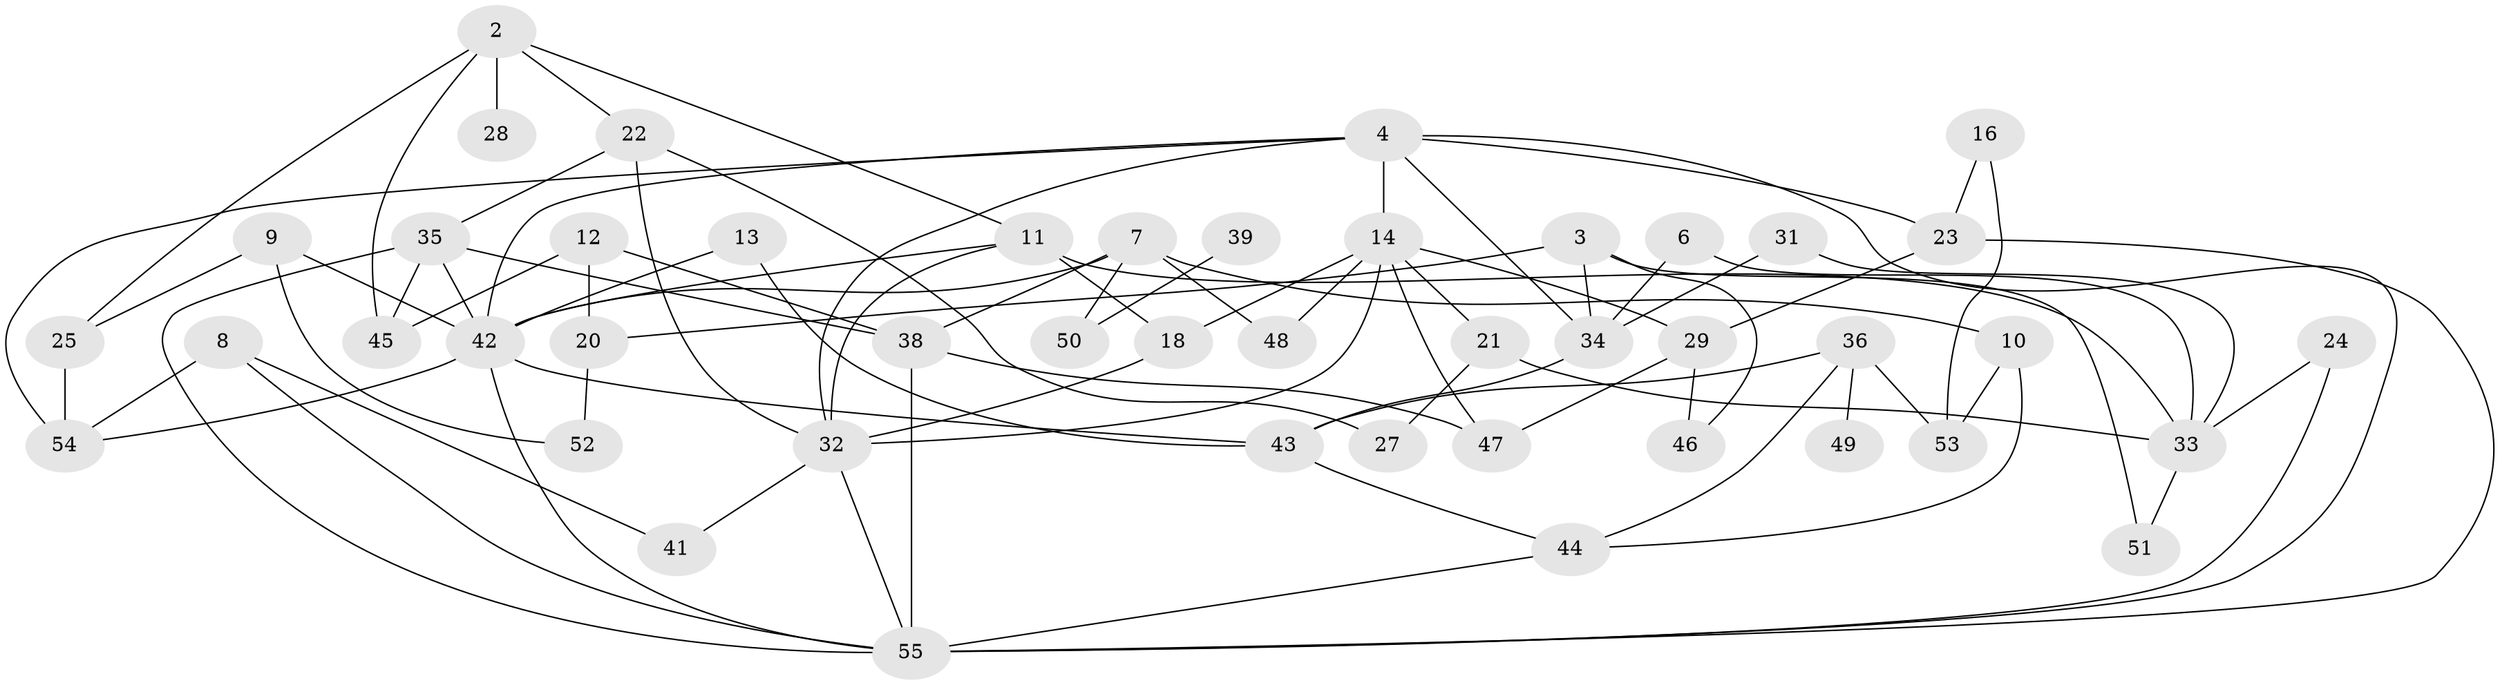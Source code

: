 // original degree distribution, {1: 0.13761467889908258, 5: 0.045871559633027525, 4: 0.22935779816513763, 2: 0.3302752293577982, 0: 0.08256880733944955, 3: 0.14678899082568808, 7: 0.01834862385321101, 6: 0.009174311926605505}
// Generated by graph-tools (version 1.1) at 2025/00/03/09/25 03:00:42]
// undirected, 46 vertices, 84 edges
graph export_dot {
graph [start="1"]
  node [color=gray90,style=filled];
  2;
  3;
  4;
  6;
  7;
  8;
  9;
  10;
  11;
  12;
  13;
  14;
  16;
  18;
  20;
  21;
  22;
  23;
  24;
  25;
  27;
  28;
  29;
  31;
  32;
  33;
  34;
  35;
  36;
  38;
  39;
  41;
  42;
  43;
  44;
  45;
  46;
  47;
  48;
  49;
  50;
  51;
  52;
  53;
  54;
  55;
  2 -- 11 [weight=1.0];
  2 -- 22 [weight=1.0];
  2 -- 25 [weight=1.0];
  2 -- 28 [weight=1.0];
  2 -- 45 [weight=1.0];
  3 -- 20 [weight=1.0];
  3 -- 34 [weight=1.0];
  3 -- 46 [weight=1.0];
  3 -- 51 [weight=1.0];
  4 -- 14 [weight=1.0];
  4 -- 23 [weight=1.0];
  4 -- 32 [weight=1.0];
  4 -- 34 [weight=1.0];
  4 -- 42 [weight=1.0];
  4 -- 54 [weight=1.0];
  4 -- 55 [weight=1.0];
  6 -- 33 [weight=1.0];
  6 -- 34 [weight=1.0];
  7 -- 10 [weight=1.0];
  7 -- 38 [weight=1.0];
  7 -- 42 [weight=1.0];
  7 -- 48 [weight=1.0];
  7 -- 50 [weight=1.0];
  8 -- 41 [weight=1.0];
  8 -- 54 [weight=1.0];
  8 -- 55 [weight=1.0];
  9 -- 25 [weight=1.0];
  9 -- 42 [weight=1.0];
  9 -- 52 [weight=1.0];
  10 -- 44 [weight=1.0];
  10 -- 53 [weight=1.0];
  11 -- 18 [weight=1.0];
  11 -- 32 [weight=1.0];
  11 -- 33 [weight=1.0];
  11 -- 42 [weight=1.0];
  12 -- 20 [weight=1.0];
  12 -- 38 [weight=1.0];
  12 -- 45 [weight=1.0];
  13 -- 42 [weight=1.0];
  13 -- 43 [weight=1.0];
  14 -- 18 [weight=1.0];
  14 -- 21 [weight=1.0];
  14 -- 29 [weight=1.0];
  14 -- 32 [weight=1.0];
  14 -- 47 [weight=1.0];
  14 -- 48 [weight=1.0];
  16 -- 23 [weight=1.0];
  16 -- 53 [weight=1.0];
  18 -- 32 [weight=1.0];
  20 -- 52 [weight=1.0];
  21 -- 27 [weight=1.0];
  21 -- 33 [weight=1.0];
  22 -- 27 [weight=1.0];
  22 -- 32 [weight=1.0];
  22 -- 35 [weight=1.0];
  23 -- 29 [weight=1.0];
  23 -- 55 [weight=1.0];
  24 -- 33 [weight=1.0];
  24 -- 55 [weight=1.0];
  25 -- 54 [weight=1.0];
  29 -- 46 [weight=1.0];
  29 -- 47 [weight=1.0];
  31 -- 33 [weight=1.0];
  31 -- 34 [weight=1.0];
  32 -- 41 [weight=1.0];
  32 -- 55 [weight=1.0];
  33 -- 51 [weight=1.0];
  34 -- 43 [weight=1.0];
  35 -- 38 [weight=2.0];
  35 -- 42 [weight=1.0];
  35 -- 45 [weight=1.0];
  35 -- 55 [weight=1.0];
  36 -- 43 [weight=1.0];
  36 -- 44 [weight=1.0];
  36 -- 49 [weight=1.0];
  36 -- 53 [weight=1.0];
  38 -- 47 [weight=1.0];
  38 -- 55 [weight=1.0];
  39 -- 50 [weight=1.0];
  42 -- 43 [weight=1.0];
  42 -- 54 [weight=1.0];
  42 -- 55 [weight=1.0];
  43 -- 44 [weight=1.0];
  44 -- 55 [weight=1.0];
}

